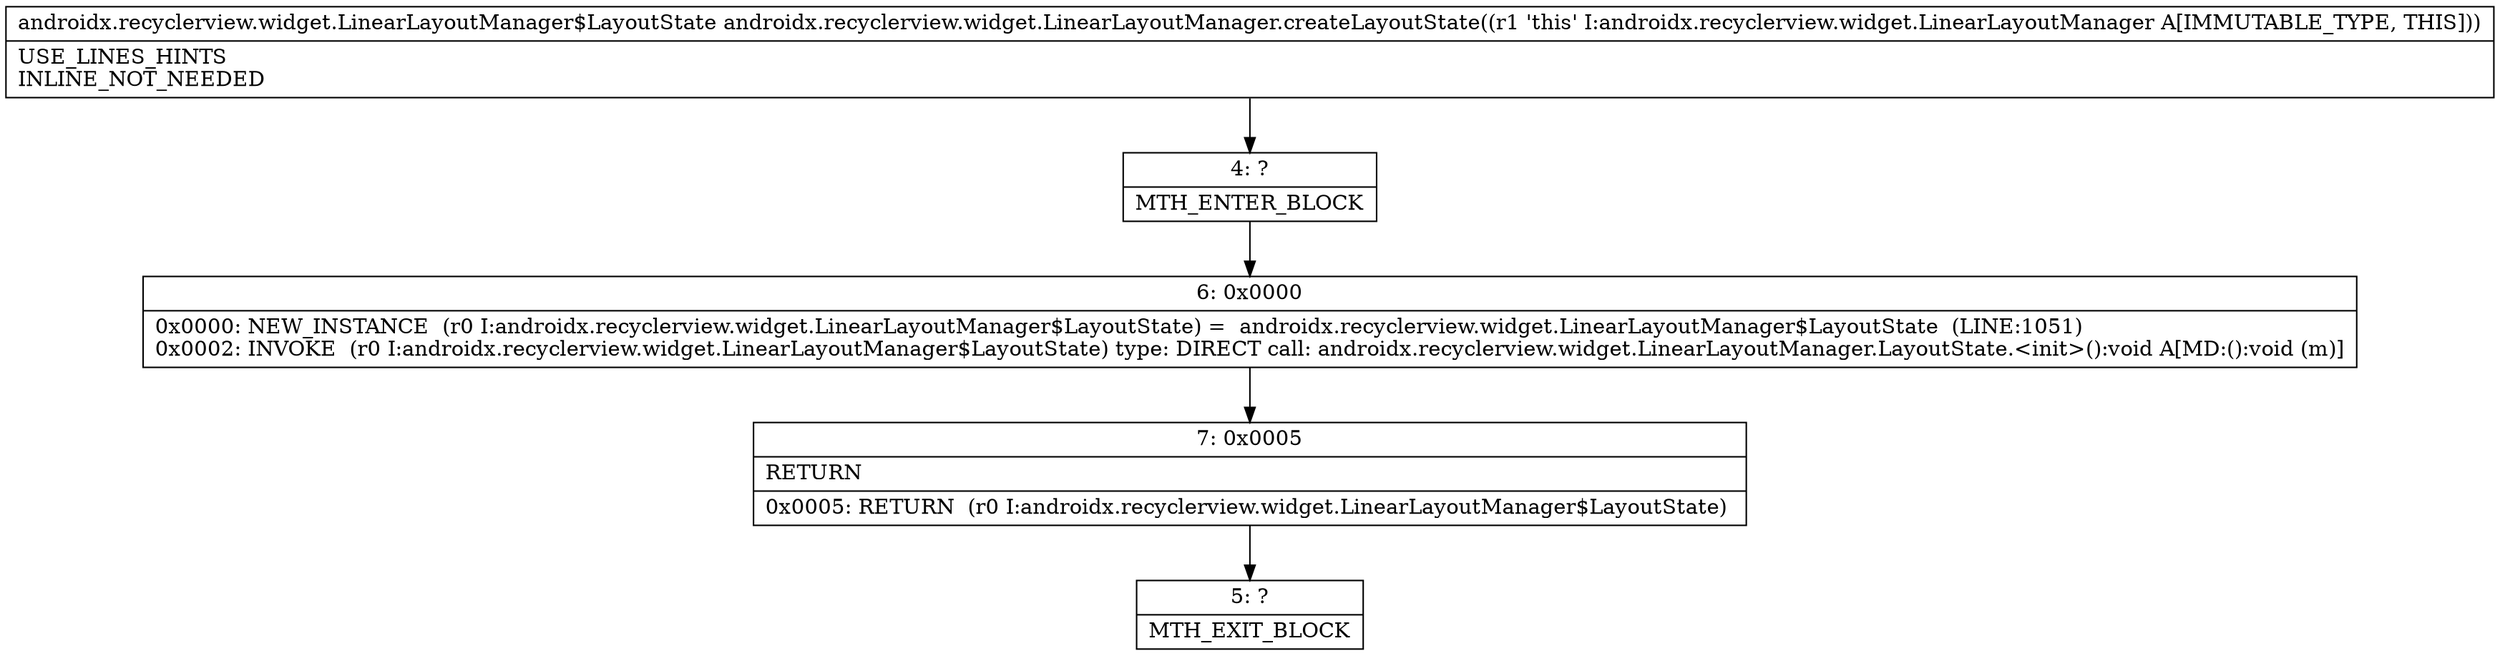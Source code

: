 digraph "CFG forandroidx.recyclerview.widget.LinearLayoutManager.createLayoutState()Landroidx\/recyclerview\/widget\/LinearLayoutManager$LayoutState;" {
Node_4 [shape=record,label="{4\:\ ?|MTH_ENTER_BLOCK\l}"];
Node_6 [shape=record,label="{6\:\ 0x0000|0x0000: NEW_INSTANCE  (r0 I:androidx.recyclerview.widget.LinearLayoutManager$LayoutState) =  androidx.recyclerview.widget.LinearLayoutManager$LayoutState  (LINE:1051)\l0x0002: INVOKE  (r0 I:androidx.recyclerview.widget.LinearLayoutManager$LayoutState) type: DIRECT call: androidx.recyclerview.widget.LinearLayoutManager.LayoutState.\<init\>():void A[MD:():void (m)]\l}"];
Node_7 [shape=record,label="{7\:\ 0x0005|RETURN\l|0x0005: RETURN  (r0 I:androidx.recyclerview.widget.LinearLayoutManager$LayoutState) \l}"];
Node_5 [shape=record,label="{5\:\ ?|MTH_EXIT_BLOCK\l}"];
MethodNode[shape=record,label="{androidx.recyclerview.widget.LinearLayoutManager$LayoutState androidx.recyclerview.widget.LinearLayoutManager.createLayoutState((r1 'this' I:androidx.recyclerview.widget.LinearLayoutManager A[IMMUTABLE_TYPE, THIS]))  | USE_LINES_HINTS\lINLINE_NOT_NEEDED\l}"];
MethodNode -> Node_4;Node_4 -> Node_6;
Node_6 -> Node_7;
Node_7 -> Node_5;
}

